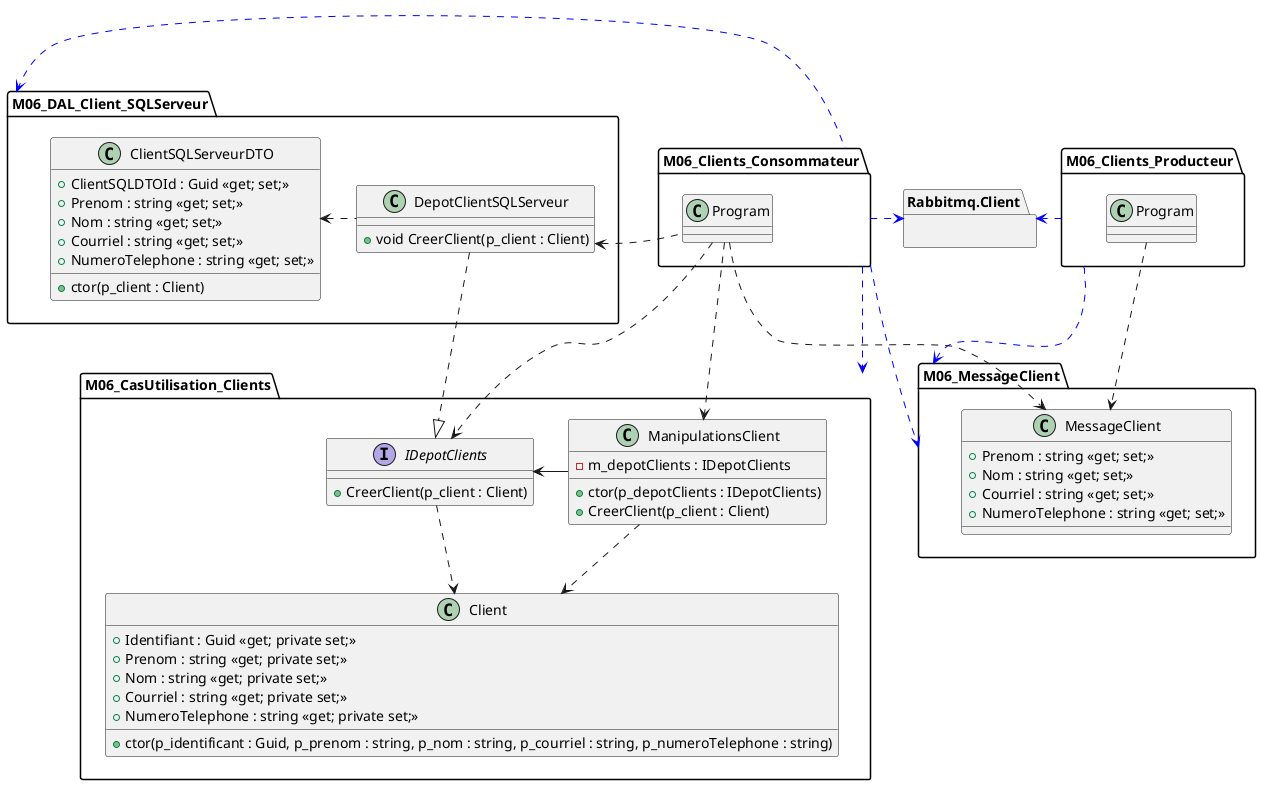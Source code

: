 @startuml clients_classes
set namespaceSeparator ::

package M06_CasUtilisation_Clients {
    class ManipulationsClient {
        - m_depotClients : IDepotClients
        + ctor(p_depotClients : IDepotClients)
        + CreerClient(p_client : Client)
    }

    interface IDepotClients {
        + CreerClient(p_client : Client)
    }

    class Client {
        + Identifiant : Guid <<get; private set;>>
        + Prenom : string <<get; private set;>>
        + Nom : string <<get; private set;>>
        + Courriel : string <<get; private set;>>
        + NumeroTelephone : string <<get; private set;>>
        + ctor(p_identificant : Guid, p_prenom : string, p_nom : string, p_courriel : string, p_numeroTelephone : string)
    }

    ManipulationsClient -> IDepotClients
    ManipulationsClient ..> Client
    IDepotClients ..> Client
}

package M06_DAL_Client_SQLServeur {
    class DepotClientSQLServeur {
        + void CreerClient(p_client : Client)
    }

    class ClientSQLServeurDTO {
        + ClientSQLDTOId : Guid <<get; set;>>
        + Prenom : string <<get; set;>>
        + Nom : string <<get; set;>>
        + Courriel : string <<get; set;>>
        + NumeroTelephone : string <<get; set;>>
        + ctor(p_client : Client)
    }

    DepotClientSQLServeur ..|> M06_CasUtilisation_Clients::IDepotClients
    DepotClientSQLServeur .l> ClientSQLServeurDTO
}

together {
    package M06_MessageClient {
        class MessageClient {
            + Prenom : string <<get; set;>>
            + Nom : string <<get; set;>>
            + Courriel : string <<get; set;>>
            + NumeroTelephone : string <<get; set;>>
        }
    }

    package M06_Clients_Producteur {
        class Program

        Program ..> M06_MessageClient::MessageClient
    }

    package Rabbitmq.Client {}
}

package M06_Clients_Consommateur {
    class Program

    Program ..> M06_MessageClient::MessageClient
    Program ..> M06_CasUtilisation_Clients::ManipulationsClient
    Program ..> M06_CasUtilisation_Clients::IDepotClients
    Program .l> M06_DAL_Client_SQLServeur::DepotClientSQLServeur
}

M06_Clients_Producteur .[#blue]> Rabbitmq.Client
M06_Clients_Producteur .[#blue].> M06_MessageClient

M06_Clients_Consommateur .[#blue]> Rabbitmq.Client
M06_Clients_Consommateur .[#blue].> M06_CasUtilisation_Clients
M06_Clients_Consommateur .[#blue].> M06_MessageClient
M06_Clients_Consommateur .[#blue]l> M06_DAL_Client_SQLServeur

@enduml

